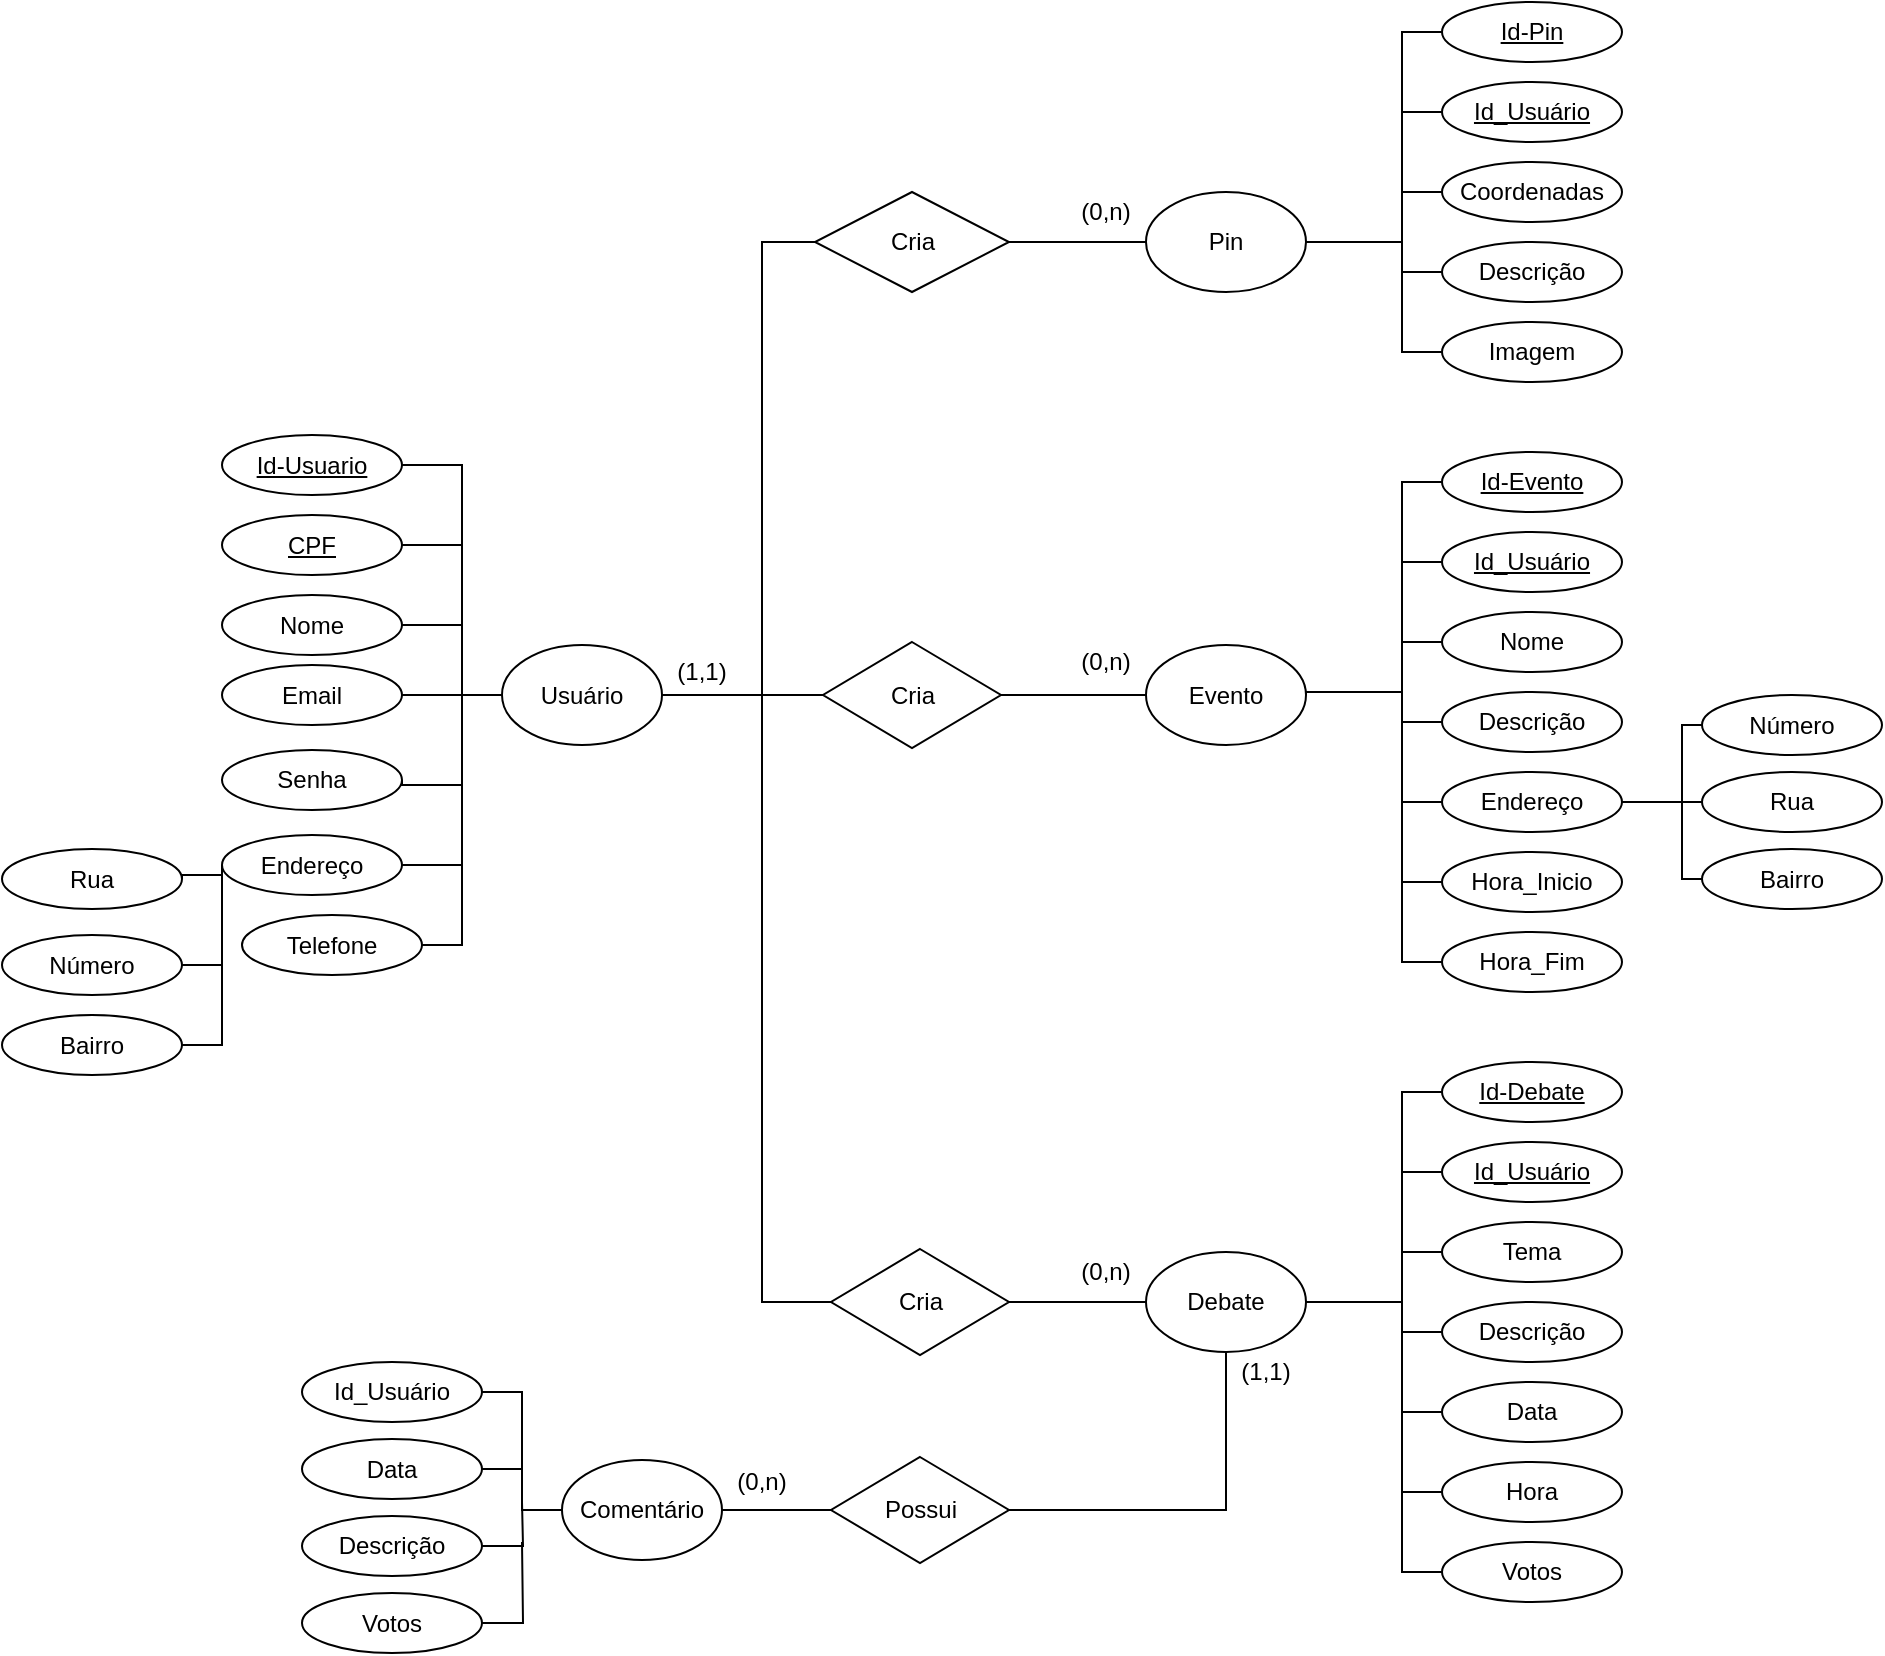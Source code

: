 <mxfile version="12.1.1" type="google" pages="1"><diagram name="Page-1" id="efa7a0a1-bf9b-a30e-e6df-94a7791c09e9"><mxGraphModel dx="1408" dy="780" grid="1" gridSize="10" guides="1" tooltips="1" connect="1" arrows="1" fold="1" page="1" pageScale="1" pageWidth="826" pageHeight="1169" background="#ffffff" math="0" shadow="0"><root><mxCell id="0"/><mxCell id="1" parent="0"/><mxCell id="whHp32CeQwCpdevW02Op-127" value="" style="edgeStyle=orthogonalEdgeStyle;rounded=0;orthogonalLoop=1;jettySize=auto;html=1;endArrow=none;endFill=0;entryX=0;entryY=0.5;entryDx=0;entryDy=0;exitX=1;exitY=0.5;exitDx=0;exitDy=0;" parent="1" source="koEmeJSw31U907gcCcOa-1" target="fBrzw_Mtj6y-ijg_mmtU-2" edge="1"><mxGeometry relative="1" as="geometry"><mxPoint x="192.5" y="316" as="sourcePoint"/><mxPoint x="247.5" y="316" as="targetPoint"/><Array as="points"><mxPoint x="240" y="261.5"/><mxPoint x="240" y="376.5"/></Array></mxGeometry></mxCell><mxCell id="fBrzw_Mtj6y-ijg_mmtU-2" value="Usuário" style="ellipse;whiteSpace=wrap;html=1;" parent="1" vertex="1"><mxGeometry x="260" y="351.5" width="80" height="50" as="geometry"/></mxCell><mxCell id="koEmeJSw31U907gcCcOa-1" value="&lt;u&gt;Id-Usuario&lt;/u&gt;" style="ellipse;whiteSpace=wrap;html=1;" vertex="1" parent="1"><mxGeometry x="120" y="246.5" width="90" height="30" as="geometry"/></mxCell><mxCell id="koEmeJSw31U907gcCcOa-2" value="&lt;u&gt;CPF&lt;/u&gt;" style="ellipse;whiteSpace=wrap;html=1;" vertex="1" parent="1"><mxGeometry x="120" y="286.5" width="90" height="30" as="geometry"/></mxCell><mxCell id="koEmeJSw31U907gcCcOa-3" value="Nome" style="ellipse;whiteSpace=wrap;html=1;" vertex="1" parent="1"><mxGeometry x="120" y="326.5" width="90" height="30" as="geometry"/></mxCell><mxCell id="koEmeJSw31U907gcCcOa-4" value="Email" style="ellipse;whiteSpace=wrap;html=1;" vertex="1" parent="1"><mxGeometry x="120" y="361.5" width="90" height="30" as="geometry"/></mxCell><mxCell id="koEmeJSw31U907gcCcOa-5" value="Senha" style="ellipse;whiteSpace=wrap;html=1;" vertex="1" parent="1"><mxGeometry x="120" y="404" width="90" height="30" as="geometry"/></mxCell><mxCell id="koEmeJSw31U907gcCcOa-6" value="Rua" style="ellipse;whiteSpace=wrap;html=1;" vertex="1" parent="1"><mxGeometry x="10" y="453.5" width="90" height="30" as="geometry"/></mxCell><mxCell id="koEmeJSw31U907gcCcOa-7" value="Endereço" style="ellipse;whiteSpace=wrap;html=1;" vertex="1" parent="1"><mxGeometry x="120" y="446.5" width="90" height="30" as="geometry"/></mxCell><mxCell id="koEmeJSw31U907gcCcOa-8" value="Número" style="ellipse;whiteSpace=wrap;html=1;" vertex="1" parent="1"><mxGeometry x="10" y="496.5" width="90" height="30" as="geometry"/></mxCell><mxCell id="koEmeJSw31U907gcCcOa-9" value="Bairro" style="ellipse;whiteSpace=wrap;html=1;" vertex="1" parent="1"><mxGeometry x="10" y="536.5" width="90" height="30" as="geometry"/></mxCell><mxCell id="koEmeJSw31U907gcCcOa-10" value="" style="edgeStyle=orthogonalEdgeStyle;rounded=0;orthogonalLoop=1;jettySize=auto;html=1;endArrow=none;endFill=0;entryX=0;entryY=0.5;entryDx=0;entryDy=0;exitX=1;exitY=0.5;exitDx=0;exitDy=0;" edge="1" parent="1" source="koEmeJSw31U907gcCcOa-8" target="koEmeJSw31U907gcCcOa-7"><mxGeometry relative="1" as="geometry"><mxPoint x="220" y="636.5" as="sourcePoint"/><mxPoint x="258" y="728.5" as="targetPoint"/><Array as="points"><mxPoint x="120" y="512"/></Array></mxGeometry></mxCell><mxCell id="koEmeJSw31U907gcCcOa-11" value="" style="edgeStyle=orthogonalEdgeStyle;rounded=0;orthogonalLoop=1;jettySize=auto;html=1;endArrow=none;endFill=0;entryX=0;entryY=0.5;entryDx=0;entryDy=0;exitX=1;exitY=0.5;exitDx=0;exitDy=0;" edge="1" parent="1" source="koEmeJSw31U907gcCcOa-5" target="fBrzw_Mtj6y-ijg_mmtU-2"><mxGeometry relative="1" as="geometry"><mxPoint x="220" y="551.5" as="sourcePoint"/><mxPoint x="258" y="643.5" as="targetPoint"/><Array as="points"><mxPoint x="240" y="421.5"/><mxPoint x="240" y="376.5"/></Array></mxGeometry></mxCell><mxCell id="koEmeJSw31U907gcCcOa-12" value="" style="edgeStyle=orthogonalEdgeStyle;rounded=0;orthogonalLoop=1;jettySize=auto;html=1;endArrow=none;endFill=0;entryX=0;entryY=0.5;entryDx=0;entryDy=0;exitX=1;exitY=0.5;exitDx=0;exitDy=0;" edge="1" parent="1" source="koEmeJSw31U907gcCcOa-7" target="fBrzw_Mtj6y-ijg_mmtU-2"><mxGeometry relative="1" as="geometry"><mxPoint x="230" y="461.5" as="sourcePoint"/><mxPoint x="268" y="553.5" as="targetPoint"/><Array as="points"><mxPoint x="240" y="461.5"/><mxPoint x="240" y="376.5"/></Array></mxGeometry></mxCell><mxCell id="koEmeJSw31U907gcCcOa-13" value="" style="edgeStyle=orthogonalEdgeStyle;rounded=0;orthogonalLoop=1;jettySize=auto;html=1;endArrow=none;endFill=0;entryX=0;entryY=0.5;entryDx=0;entryDy=0;exitX=1;exitY=0.5;exitDx=0;exitDy=0;" edge="1" parent="1" source="koEmeJSw31U907gcCcOa-3" target="fBrzw_Mtj6y-ijg_mmtU-2"><mxGeometry relative="1" as="geometry"><mxPoint x="280" y="536.5" as="sourcePoint"/><mxPoint x="318" y="628.5" as="targetPoint"/><Array as="points"><mxPoint x="240" y="341.5"/><mxPoint x="240" y="376.5"/></Array></mxGeometry></mxCell><mxCell id="koEmeJSw31U907gcCcOa-14" value="" style="edgeStyle=orthogonalEdgeStyle;rounded=0;orthogonalLoop=1;jettySize=auto;html=1;endArrow=none;endFill=0;exitX=1;exitY=0.5;exitDx=0;exitDy=0;entryX=0;entryY=0.5;entryDx=0;entryDy=0;" edge="1" parent="1" source="koEmeJSw31U907gcCcOa-2" target="fBrzw_Mtj6y-ijg_mmtU-2"><mxGeometry relative="1" as="geometry"><mxPoint x="211" y="520.5" as="sourcePoint"/><mxPoint x="340" y="301.5" as="targetPoint"/><Array as="points"><mxPoint x="240" y="301.5"/><mxPoint x="240" y="376.5"/></Array></mxGeometry></mxCell><mxCell id="koEmeJSw31U907gcCcOa-15" value="" style="edgeStyle=orthogonalEdgeStyle;rounded=0;orthogonalLoop=1;jettySize=auto;html=1;endArrow=none;endFill=0;entryX=0;entryY=0.5;entryDx=0;entryDy=0;exitX=1;exitY=0.5;exitDx=0;exitDy=0;" edge="1" parent="1" source="koEmeJSw31U907gcCcOa-4" target="fBrzw_Mtj6y-ijg_mmtU-2"><mxGeometry relative="1" as="geometry"><mxPoint x="280" y="666.5" as="sourcePoint"/><mxPoint x="318" y="758.5" as="targetPoint"/></mxGeometry></mxCell><mxCell id="koEmeJSw31U907gcCcOa-16" value="" style="edgeStyle=orthogonalEdgeStyle;rounded=0;orthogonalLoop=1;jettySize=auto;html=1;endArrow=none;endFill=0;exitX=0;exitY=0.5;exitDx=0;exitDy=0;entryX=1;entryY=0.5;entryDx=0;entryDy=0;" edge="1" parent="1" source="fBrzw_Mtj6y-ijg_mmtU-2" target="koEmeJSw31U907gcCcOa-20"><mxGeometry relative="1" as="geometry"><mxPoint x="271" y="516.5" as="sourcePoint"/><mxPoint x="330" y="536.5" as="targetPoint"/><Array as="points"><mxPoint x="240" y="376.5"/><mxPoint x="240" y="501.5"/></Array></mxGeometry></mxCell><mxCell id="koEmeJSw31U907gcCcOa-17" value="" style="edgeStyle=orthogonalEdgeStyle;rounded=0;orthogonalLoop=1;jettySize=auto;html=1;endArrow=none;endFill=0;entryX=1;entryY=0.5;entryDx=0;entryDy=0;exitX=0;exitY=0.5;exitDx=0;exitDy=0;" edge="1" parent="1" source="koEmeJSw31U907gcCcOa-7" target="koEmeJSw31U907gcCcOa-9"><mxGeometry relative="1" as="geometry"><mxPoint x="330" y="656.5" as="sourcePoint"/><mxPoint x="368" y="748.5" as="targetPoint"/><Array as="points"><mxPoint x="120" y="551.5"/></Array></mxGeometry></mxCell><mxCell id="koEmeJSw31U907gcCcOa-19" value="" style="edgeStyle=orthogonalEdgeStyle;rounded=0;orthogonalLoop=1;jettySize=auto;html=1;endArrow=none;endFill=0;entryX=1;entryY=0.5;entryDx=0;entryDy=0;" edge="1" parent="1" target="koEmeJSw31U907gcCcOa-6"><mxGeometry relative="1" as="geometry"><mxPoint x="120" y="466.5" as="sourcePoint"/><mxPoint x="210" y="623.5" as="targetPoint"/></mxGeometry></mxCell><mxCell id="koEmeJSw31U907gcCcOa-20" value="Telefone" style="ellipse;whiteSpace=wrap;html=1;" vertex="1" parent="1"><mxGeometry x="130" y="486.5" width="90" height="30" as="geometry"/></mxCell><mxCell id="koEmeJSw31U907gcCcOa-22" value="Cria" style="rhombus;whiteSpace=wrap;html=1;" vertex="1" parent="1"><mxGeometry x="416.5" y="125" width="97" height="50" as="geometry"/></mxCell><mxCell id="koEmeJSw31U907gcCcOa-23" value="" style="edgeStyle=orthogonalEdgeStyle;rounded=0;orthogonalLoop=1;jettySize=auto;html=1;endArrow=none;endFill=0;entryX=0;entryY=0.5;entryDx=0;entryDy=0;exitX=1;exitY=0.5;exitDx=0;exitDy=0;" edge="1" parent="1" source="fBrzw_Mtj6y-ijg_mmtU-2" target="koEmeJSw31U907gcCcOa-22"><mxGeometry relative="1" as="geometry"><mxPoint x="280" y="285" as="sourcePoint"/><mxPoint x="318" y="377" as="targetPoint"/><Array as="points"><mxPoint x="390" y="377"/><mxPoint x="390" y="150"/></Array></mxGeometry></mxCell><mxCell id="koEmeJSw31U907gcCcOa-24" value="" style="edgeStyle=orthogonalEdgeStyle;rounded=0;orthogonalLoop=1;jettySize=auto;html=1;endArrow=none;endFill=0;exitX=1;exitY=0.5;exitDx=0;exitDy=0;entryX=1;entryY=0.5;entryDx=0;entryDy=0;" edge="1" parent="1" source="koEmeJSw31U907gcCcOa-22" target="koEmeJSw31U907gcCcOa-28"><mxGeometry relative="1" as="geometry"><mxPoint x="544" y="150" as="sourcePoint"/><mxPoint x="580" y="155" as="targetPoint"/></mxGeometry></mxCell><mxCell id="koEmeJSw31U907gcCcOa-26" value="" style="edgeStyle=orthogonalEdgeStyle;rounded=0;orthogonalLoop=1;jettySize=auto;html=1;endArrow=none;endFill=0;entryX=0;entryY=0.5;entryDx=0;entryDy=0;exitX=1;exitY=0.5;exitDx=0;exitDy=0;" edge="1" parent="1" source="koEmeJSw31U907gcCcOa-29" target="koEmeJSw31U907gcCcOa-28"><mxGeometry relative="1" as="geometry"><mxPoint x="730" y="44" as="sourcePoint"/><mxPoint x="708" y="136" as="targetPoint"/><Array as="points"><mxPoint x="710" y="45"/><mxPoint x="710" y="150"/></Array></mxGeometry></mxCell><mxCell id="koEmeJSw31U907gcCcOa-41" style="edgeStyle=orthogonalEdgeStyle;rounded=0;orthogonalLoop=1;jettySize=auto;html=1;entryX=1;entryY=0.5;entryDx=0;entryDy=0;endArrow=none;endFill=0;" edge="1" parent="1" source="koEmeJSw31U907gcCcOa-28" target="koEmeJSw31U907gcCcOa-32"><mxGeometry relative="1" as="geometry"><Array as="points"><mxPoint x="710" y="150"/><mxPoint x="710" y="165"/></Array></mxGeometry></mxCell><mxCell id="koEmeJSw31U907gcCcOa-42" style="edgeStyle=orthogonalEdgeStyle;rounded=0;orthogonalLoop=1;jettySize=auto;html=1;entryX=1;entryY=0.5;entryDx=0;entryDy=0;endArrow=none;endFill=0;" edge="1" parent="1" source="koEmeJSw31U907gcCcOa-28" target="koEmeJSw31U907gcCcOa-33"><mxGeometry relative="1" as="geometry"><Array as="points"><mxPoint x="710" y="150"/><mxPoint x="710" y="205"/></Array></mxGeometry></mxCell><mxCell id="koEmeJSw31U907gcCcOa-43" style="edgeStyle=orthogonalEdgeStyle;rounded=0;orthogonalLoop=1;jettySize=auto;html=1;entryX=1;entryY=0.5;entryDx=0;entryDy=0;endArrow=none;endFill=0;" edge="1" parent="1" source="koEmeJSw31U907gcCcOa-28" target="koEmeJSw31U907gcCcOa-31"><mxGeometry relative="1" as="geometry"><Array as="points"><mxPoint x="710" y="150"/><mxPoint x="710" y="125"/></Array></mxGeometry></mxCell><mxCell id="koEmeJSw31U907gcCcOa-44" style="edgeStyle=orthogonalEdgeStyle;rounded=0;orthogonalLoop=1;jettySize=auto;html=1;entryX=1;entryY=0.5;entryDx=0;entryDy=0;endArrow=none;endFill=0;" edge="1" parent="1" source="koEmeJSw31U907gcCcOa-28" target="koEmeJSw31U907gcCcOa-30"><mxGeometry relative="1" as="geometry"><Array as="points"><mxPoint x="710" y="150"/><mxPoint x="710" y="85"/></Array></mxGeometry></mxCell><mxCell id="koEmeJSw31U907gcCcOa-28" value="Pin" style="ellipse;whiteSpace=wrap;html=1;direction=west;" vertex="1" parent="1"><mxGeometry x="582" y="125" width="80" height="50" as="geometry"/></mxCell><mxCell id="koEmeJSw31U907gcCcOa-29" value="&lt;u&gt;Id-Pin&lt;/u&gt;" style="ellipse;whiteSpace=wrap;html=1;direction=west;" vertex="1" parent="1"><mxGeometry x="730" y="30" width="90" height="30" as="geometry"/></mxCell><mxCell id="koEmeJSw31U907gcCcOa-30" value="&lt;u&gt;Id_Usuário&lt;/u&gt;" style="ellipse;whiteSpace=wrap;html=1;direction=west;" vertex="1" parent="1"><mxGeometry x="730" y="70" width="90" height="30" as="geometry"/></mxCell><mxCell id="koEmeJSw31U907gcCcOa-31" value="Coordenadas" style="ellipse;whiteSpace=wrap;html=1;direction=west;" vertex="1" parent="1"><mxGeometry x="730" y="110" width="90" height="30" as="geometry"/></mxCell><mxCell id="koEmeJSw31U907gcCcOa-32" value="Descrição" style="ellipse;whiteSpace=wrap;html=1;direction=west;" vertex="1" parent="1"><mxGeometry x="730" y="150" width="90" height="30" as="geometry"/></mxCell><mxCell id="koEmeJSw31U907gcCcOa-33" value="Imagem" style="ellipse;whiteSpace=wrap;html=1;direction=west;" vertex="1" parent="1"><mxGeometry x="730" y="190" width="90" height="30" as="geometry"/></mxCell><mxCell id="koEmeJSw31U907gcCcOa-112" style="edgeStyle=orthogonalEdgeStyle;rounded=0;orthogonalLoop=1;jettySize=auto;html=1;exitX=0;exitY=0.5;exitDx=0;exitDy=0;endArrow=none;endFill=0;" edge="1" parent="1" source="koEmeJSw31U907gcCcOa-45"><mxGeometry relative="1" as="geometry"><mxPoint x="390" y="377" as="targetPoint"/></mxGeometry></mxCell><mxCell id="koEmeJSw31U907gcCcOa-45" value="Cria" style="rhombus;whiteSpace=wrap;html=1;" vertex="1" parent="1"><mxGeometry x="420.5" y="350" width="89" height="53" as="geometry"/></mxCell><mxCell id="koEmeJSw31U907gcCcOa-47" value="(1,1)" style="text;html=1;strokeColor=none;fillColor=none;align=center;verticalAlign=middle;whiteSpace=wrap;rounded=0;" vertex="1" parent="1"><mxGeometry x="340" y="355" width="40" height="20" as="geometry"/></mxCell><mxCell id="koEmeJSw31U907gcCcOa-48" value="(0,n)" style="text;html=1;strokeColor=none;fillColor=none;align=center;verticalAlign=middle;whiteSpace=wrap;rounded=0;" vertex="1" parent="1"><mxGeometry x="542" y="125" width="40" height="20" as="geometry"/></mxCell><mxCell id="koEmeJSw31U907gcCcOa-50" value="" style="edgeStyle=orthogonalEdgeStyle;rounded=0;orthogonalLoop=1;jettySize=auto;html=1;endArrow=none;endFill=0;entryX=0;entryY=0.5;entryDx=0;entryDy=0;exitX=1;exitY=0.5;exitDx=0;exitDy=0;" edge="1" parent="1" source="koEmeJSw31U907gcCcOa-56" target="koEmeJSw31U907gcCcOa-55"><mxGeometry relative="1" as="geometry"><mxPoint x="730" y="269" as="sourcePoint"/><mxPoint x="708" y="361" as="targetPoint"/><Array as="points"><mxPoint x="710" y="270"/><mxPoint x="710" y="375"/></Array></mxGeometry></mxCell><mxCell id="koEmeJSw31U907gcCcOa-51" style="edgeStyle=orthogonalEdgeStyle;rounded=0;orthogonalLoop=1;jettySize=auto;html=1;entryX=1;entryY=0.5;entryDx=0;entryDy=0;endArrow=none;endFill=0;" edge="1" parent="1" source="koEmeJSw31U907gcCcOa-55" target="koEmeJSw31U907gcCcOa-59"><mxGeometry relative="1" as="geometry"><Array as="points"><mxPoint x="710" y="375"/><mxPoint x="710" y="390"/></Array></mxGeometry></mxCell><mxCell id="koEmeJSw31U907gcCcOa-52" style="edgeStyle=orthogonalEdgeStyle;rounded=0;orthogonalLoop=1;jettySize=auto;html=1;entryX=1;entryY=0.5;entryDx=0;entryDy=0;endArrow=none;endFill=0;" edge="1" parent="1" source="koEmeJSw31U907gcCcOa-55" target="koEmeJSw31U907gcCcOa-60"><mxGeometry relative="1" as="geometry"><Array as="points"><mxPoint x="710" y="375"/><mxPoint x="710" y="430"/></Array></mxGeometry></mxCell><mxCell id="koEmeJSw31U907gcCcOa-53" style="edgeStyle=orthogonalEdgeStyle;rounded=0;orthogonalLoop=1;jettySize=auto;html=1;entryX=1;entryY=0.5;entryDx=0;entryDy=0;endArrow=none;endFill=0;" edge="1" parent="1" source="koEmeJSw31U907gcCcOa-55" target="koEmeJSw31U907gcCcOa-58"><mxGeometry relative="1" as="geometry"><Array as="points"><mxPoint x="710" y="375"/><mxPoint x="710" y="350"/></Array></mxGeometry></mxCell><mxCell id="koEmeJSw31U907gcCcOa-54" style="edgeStyle=orthogonalEdgeStyle;rounded=0;orthogonalLoop=1;jettySize=auto;html=1;entryX=1;entryY=0.5;entryDx=0;entryDy=0;endArrow=none;endFill=0;" edge="1" parent="1" source="koEmeJSw31U907gcCcOa-55" target="koEmeJSw31U907gcCcOa-57"><mxGeometry relative="1" as="geometry"><Array as="points"><mxPoint x="710" y="375"/><mxPoint x="710" y="310"/></Array></mxGeometry></mxCell><mxCell id="koEmeJSw31U907gcCcOa-62" style="edgeStyle=orthogonalEdgeStyle;rounded=0;orthogonalLoop=1;jettySize=auto;html=1;entryX=1;entryY=0.5;entryDx=0;entryDy=0;endArrow=none;endFill=0;" edge="1" parent="1" source="koEmeJSw31U907gcCcOa-55" target="koEmeJSw31U907gcCcOa-45"><mxGeometry relative="1" as="geometry"/></mxCell><mxCell id="koEmeJSw31U907gcCcOa-55" value="Evento" style="ellipse;whiteSpace=wrap;html=1;direction=west;" vertex="1" parent="1"><mxGeometry x="582" y="351.5" width="80" height="50" as="geometry"/></mxCell><mxCell id="koEmeJSw31U907gcCcOa-56" value="&lt;u&gt;Id-Evento&lt;/u&gt;" style="ellipse;whiteSpace=wrap;html=1;direction=west;" vertex="1" parent="1"><mxGeometry x="730" y="255" width="90" height="30" as="geometry"/></mxCell><mxCell id="koEmeJSw31U907gcCcOa-57" value="&lt;u&gt;Id_Usuário&lt;/u&gt;" style="ellipse;whiteSpace=wrap;html=1;direction=west;" vertex="1" parent="1"><mxGeometry x="730" y="295" width="90" height="30" as="geometry"/></mxCell><mxCell id="koEmeJSw31U907gcCcOa-58" value="Nome" style="ellipse;whiteSpace=wrap;html=1;direction=west;" vertex="1" parent="1"><mxGeometry x="730" y="335" width="90" height="30" as="geometry"/></mxCell><mxCell id="koEmeJSw31U907gcCcOa-59" value="Descrição" style="ellipse;whiteSpace=wrap;html=1;direction=west;" vertex="1" parent="1"><mxGeometry x="730" y="375" width="90" height="30" as="geometry"/></mxCell><mxCell id="koEmeJSw31U907gcCcOa-60" value="Endereço" style="ellipse;whiteSpace=wrap;html=1;direction=west;" vertex="1" parent="1"><mxGeometry x="730" y="415" width="90" height="30" as="geometry"/></mxCell><mxCell id="koEmeJSw31U907gcCcOa-61" value="(0,n)" style="text;html=1;strokeColor=none;fillColor=none;align=center;verticalAlign=middle;whiteSpace=wrap;rounded=0;" vertex="1" parent="1"><mxGeometry x="542" y="350" width="40" height="20" as="geometry"/></mxCell><mxCell id="koEmeJSw31U907gcCcOa-73" style="edgeStyle=orthogonalEdgeStyle;rounded=0;orthogonalLoop=1;jettySize=auto;html=1;entryX=0;entryY=0.5;entryDx=0;entryDy=0;endArrow=none;endFill=0;" edge="1" parent="1" source="koEmeJSw31U907gcCcOa-67" target="koEmeJSw31U907gcCcOa-60"><mxGeometry relative="1" as="geometry"><Array as="points"><mxPoint x="890" y="430"/><mxPoint x="890" y="430"/></Array></mxGeometry></mxCell><mxCell id="koEmeJSw31U907gcCcOa-67" value="Rua" style="ellipse;whiteSpace=wrap;html=1;direction=west;" vertex="1" parent="1"><mxGeometry x="860" y="415" width="90" height="30" as="geometry"/></mxCell><mxCell id="koEmeJSw31U907gcCcOa-75" style="edgeStyle=orthogonalEdgeStyle;rounded=0;orthogonalLoop=1;jettySize=auto;html=1;entryX=0;entryY=0.5;entryDx=0;entryDy=0;endArrow=none;endFill=0;" edge="1" parent="1" source="koEmeJSw31U907gcCcOa-68" target="koEmeJSw31U907gcCcOa-60"><mxGeometry relative="1" as="geometry"><Array as="points"><mxPoint x="850" y="469"/><mxPoint x="850" y="430"/></Array></mxGeometry></mxCell><mxCell id="koEmeJSw31U907gcCcOa-68" value="Bairro" style="ellipse;whiteSpace=wrap;html=1;direction=west;" vertex="1" parent="1"><mxGeometry x="860" y="453.5" width="90" height="30" as="geometry"/></mxCell><mxCell id="koEmeJSw31U907gcCcOa-72" style="edgeStyle=orthogonalEdgeStyle;rounded=0;orthogonalLoop=1;jettySize=auto;html=1;exitX=1;exitY=0.5;exitDx=0;exitDy=0;endArrow=none;endFill=0;entryX=0;entryY=0.5;entryDx=0;entryDy=0;" edge="1" parent="1" source="koEmeJSw31U907gcCcOa-69" target="koEmeJSw31U907gcCcOa-60"><mxGeometry relative="1" as="geometry"><mxPoint x="980" y="405" as="targetPoint"/><Array as="points"><mxPoint x="850" y="392"/><mxPoint x="850" y="430"/></Array></mxGeometry></mxCell><mxCell id="koEmeJSw31U907gcCcOa-69" value="Número" style="ellipse;whiteSpace=wrap;html=1;direction=west;" vertex="1" parent="1"><mxGeometry x="860" y="376.5" width="90" height="30" as="geometry"/></mxCell><mxCell id="koEmeJSw31U907gcCcOa-79" style="edgeStyle=orthogonalEdgeStyle;rounded=0;orthogonalLoop=1;jettySize=auto;html=1;endArrow=none;endFill=0;" edge="1" parent="1" source="koEmeJSw31U907gcCcOa-76"><mxGeometry relative="1" as="geometry"><mxPoint x="710" y="430" as="targetPoint"/></mxGeometry></mxCell><mxCell id="koEmeJSw31U907gcCcOa-76" value="Hora_Inicio" style="ellipse;whiteSpace=wrap;html=1;direction=west;" vertex="1" parent="1"><mxGeometry x="730" y="455" width="90" height="30" as="geometry"/></mxCell><mxCell id="koEmeJSw31U907gcCcOa-80" style="edgeStyle=orthogonalEdgeStyle;rounded=0;orthogonalLoop=1;jettySize=auto;html=1;endArrow=none;endFill=0;" edge="1" parent="1" source="koEmeJSw31U907gcCcOa-77"><mxGeometry relative="1" as="geometry"><mxPoint x="710" y="470" as="targetPoint"/></mxGeometry></mxCell><mxCell id="koEmeJSw31U907gcCcOa-77" value="Hora_Fim" style="ellipse;whiteSpace=wrap;html=1;direction=west;" vertex="1" parent="1"><mxGeometry x="730" y="495" width="90" height="30" as="geometry"/></mxCell><mxCell id="koEmeJSw31U907gcCcOa-106" style="edgeStyle=orthogonalEdgeStyle;rounded=0;orthogonalLoop=1;jettySize=auto;html=1;endArrow=none;endFill=0;" edge="1" parent="1" source="koEmeJSw31U907gcCcOa-81"><mxGeometry relative="1" as="geometry"><mxPoint x="390" y="370" as="targetPoint"/><Array as="points"><mxPoint x="390" y="680"/></Array></mxGeometry></mxCell><mxCell id="koEmeJSw31U907gcCcOa-81" value="Cria" style="rhombus;whiteSpace=wrap;html=1;" vertex="1" parent="1"><mxGeometry x="424.5" y="653.5" width="89" height="53" as="geometry"/></mxCell><mxCell id="koEmeJSw31U907gcCcOa-82" value="" style="edgeStyle=orthogonalEdgeStyle;rounded=0;orthogonalLoop=1;jettySize=auto;html=1;endArrow=none;endFill=0;entryX=0;entryY=0.5;entryDx=0;entryDy=0;exitX=1;exitY=0.5;exitDx=0;exitDy=0;" edge="1" parent="1" source="koEmeJSw31U907gcCcOa-89" target="koEmeJSw31U907gcCcOa-88"><mxGeometry relative="1" as="geometry"><mxPoint x="730" y="574" as="sourcePoint"/><mxPoint x="708" y="666" as="targetPoint"/><Array as="points"><mxPoint x="710" y="575"/><mxPoint x="710" y="680"/></Array></mxGeometry></mxCell><mxCell id="koEmeJSw31U907gcCcOa-83" style="edgeStyle=orthogonalEdgeStyle;rounded=0;orthogonalLoop=1;jettySize=auto;html=1;entryX=1;entryY=0.5;entryDx=0;entryDy=0;endArrow=none;endFill=0;" edge="1" parent="1" source="koEmeJSw31U907gcCcOa-88" target="koEmeJSw31U907gcCcOa-92"><mxGeometry relative="1" as="geometry"><Array as="points"><mxPoint x="710" y="680"/><mxPoint x="710" y="695"/></Array></mxGeometry></mxCell><mxCell id="koEmeJSw31U907gcCcOa-85" style="edgeStyle=orthogonalEdgeStyle;rounded=0;orthogonalLoop=1;jettySize=auto;html=1;entryX=1;entryY=0.5;entryDx=0;entryDy=0;endArrow=none;endFill=0;" edge="1" parent="1" source="koEmeJSw31U907gcCcOa-88" target="koEmeJSw31U907gcCcOa-91"><mxGeometry relative="1" as="geometry"><Array as="points"><mxPoint x="710" y="680"/><mxPoint x="710" y="655"/></Array></mxGeometry></mxCell><mxCell id="koEmeJSw31U907gcCcOa-86" style="edgeStyle=orthogonalEdgeStyle;rounded=0;orthogonalLoop=1;jettySize=auto;html=1;entryX=1;entryY=0.5;entryDx=0;entryDy=0;endArrow=none;endFill=0;" edge="1" parent="1" source="koEmeJSw31U907gcCcOa-88" target="koEmeJSw31U907gcCcOa-90"><mxGeometry relative="1" as="geometry"><Array as="points"><mxPoint x="710" y="680"/><mxPoint x="710" y="615"/></Array></mxGeometry></mxCell><mxCell id="koEmeJSw31U907gcCcOa-87" style="edgeStyle=orthogonalEdgeStyle;rounded=0;orthogonalLoop=1;jettySize=auto;html=1;entryX=1;entryY=0.5;entryDx=0;entryDy=0;endArrow=none;endFill=0;" edge="1" parent="1" source="koEmeJSw31U907gcCcOa-88" target="koEmeJSw31U907gcCcOa-81"><mxGeometry relative="1" as="geometry"/></mxCell><mxCell id="koEmeJSw31U907gcCcOa-88" value="Debate" style="ellipse;whiteSpace=wrap;html=1;direction=west;" vertex="1" parent="1"><mxGeometry x="582" y="655" width="80" height="50" as="geometry"/></mxCell><mxCell id="koEmeJSw31U907gcCcOa-89" value="&lt;u&gt;Id-Debate&lt;/u&gt;" style="ellipse;whiteSpace=wrap;html=1;direction=west;" vertex="1" parent="1"><mxGeometry x="730" y="560" width="90" height="30" as="geometry"/></mxCell><mxCell id="koEmeJSw31U907gcCcOa-90" value="&lt;u&gt;Id_Usuário&lt;/u&gt;" style="ellipse;whiteSpace=wrap;html=1;direction=west;" vertex="1" parent="1"><mxGeometry x="730" y="600" width="90" height="30" as="geometry"/></mxCell><mxCell id="koEmeJSw31U907gcCcOa-91" value="Tema" style="ellipse;whiteSpace=wrap;html=1;direction=west;" vertex="1" parent="1"><mxGeometry x="730" y="640" width="90" height="30" as="geometry"/></mxCell><mxCell id="koEmeJSw31U907gcCcOa-92" value="Descrição" style="ellipse;whiteSpace=wrap;html=1;direction=west;" vertex="1" parent="1"><mxGeometry x="730" y="680" width="90" height="30" as="geometry"/></mxCell><mxCell id="koEmeJSw31U907gcCcOa-94" value="(0,n)" style="text;html=1;strokeColor=none;fillColor=none;align=center;verticalAlign=middle;whiteSpace=wrap;rounded=0;" vertex="1" parent="1"><mxGeometry x="542" y="655" width="40" height="20" as="geometry"/></mxCell><mxCell id="koEmeJSw31U907gcCcOa-120" style="edgeStyle=orthogonalEdgeStyle;rounded=0;orthogonalLoop=1;jettySize=auto;html=1;endArrow=none;endFill=0;" edge="1" parent="1" source="koEmeJSw31U907gcCcOa-96"><mxGeometry relative="1" as="geometry"><mxPoint x="270" y="780" as="targetPoint"/></mxGeometry></mxCell><mxCell id="koEmeJSw31U907gcCcOa-96" value="Data" style="ellipse;whiteSpace=wrap;html=1;direction=west;" vertex="1" parent="1"><mxGeometry x="160" y="748.5" width="90" height="30" as="geometry"/></mxCell><mxCell id="koEmeJSw31U907gcCcOa-121" style="edgeStyle=orthogonalEdgeStyle;rounded=0;orthogonalLoop=1;jettySize=auto;html=1;endArrow=none;endFill=0;" edge="1" parent="1" source="koEmeJSw31U907gcCcOa-98"><mxGeometry relative="1" as="geometry"><mxPoint x="270" y="780" as="targetPoint"/></mxGeometry></mxCell><mxCell id="koEmeJSw31U907gcCcOa-98" value="Descrição" style="ellipse;whiteSpace=wrap;html=1;direction=west;" vertex="1" parent="1"><mxGeometry x="160" y="787" width="90" height="30" as="geometry"/></mxCell><mxCell id="koEmeJSw31U907gcCcOa-119" style="edgeStyle=orthogonalEdgeStyle;rounded=0;orthogonalLoop=1;jettySize=auto;html=1;entryX=1;entryY=0.5;entryDx=0;entryDy=0;endArrow=none;endFill=0;" edge="1" parent="1" source="koEmeJSw31U907gcCcOa-100" target="koEmeJSw31U907gcCcOa-113"><mxGeometry relative="1" as="geometry"><Array as="points"><mxPoint x="270" y="725"/><mxPoint x="270" y="784"/></Array></mxGeometry></mxCell><mxCell id="koEmeJSw31U907gcCcOa-100" value="Id_Usuário" style="ellipse;whiteSpace=wrap;html=1;direction=west;" vertex="1" parent="1"><mxGeometry x="160" y="710" width="90" height="30" as="geometry"/></mxCell><mxCell id="koEmeJSw31U907gcCcOa-101" style="edgeStyle=orthogonalEdgeStyle;rounded=0;orthogonalLoop=1;jettySize=auto;html=1;endArrow=none;endFill=0;" edge="1" parent="1" source="koEmeJSw31U907gcCcOa-102"><mxGeometry relative="1" as="geometry"><mxPoint x="710" y="695" as="targetPoint"/></mxGeometry></mxCell><mxCell id="koEmeJSw31U907gcCcOa-102" value="Data" style="ellipse;whiteSpace=wrap;html=1;direction=west;" vertex="1" parent="1"><mxGeometry x="730" y="720" width="90" height="30" as="geometry"/></mxCell><mxCell id="koEmeJSw31U907gcCcOa-103" style="edgeStyle=orthogonalEdgeStyle;rounded=0;orthogonalLoop=1;jettySize=auto;html=1;endArrow=none;endFill=0;" edge="1" parent="1" source="koEmeJSw31U907gcCcOa-104"><mxGeometry relative="1" as="geometry"><mxPoint x="710" y="735" as="targetPoint"/></mxGeometry></mxCell><mxCell id="koEmeJSw31U907gcCcOa-104" value="Hora" style="ellipse;whiteSpace=wrap;html=1;direction=west;" vertex="1" parent="1"><mxGeometry x="730" y="760" width="90" height="30" as="geometry"/></mxCell><mxCell id="koEmeJSw31U907gcCcOa-108" style="edgeStyle=orthogonalEdgeStyle;rounded=0;orthogonalLoop=1;jettySize=auto;html=1;endArrow=none;endFill=0;" edge="1" parent="1" source="koEmeJSw31U907gcCcOa-107"><mxGeometry relative="1" as="geometry"><mxPoint x="710" y="770" as="targetPoint"/></mxGeometry></mxCell><mxCell id="koEmeJSw31U907gcCcOa-107" value="Votos" style="ellipse;whiteSpace=wrap;html=1;direction=west;" vertex="1" parent="1"><mxGeometry x="730" y="800" width="90" height="30" as="geometry"/></mxCell><mxCell id="koEmeJSw31U907gcCcOa-122" style="edgeStyle=orthogonalEdgeStyle;rounded=0;orthogonalLoop=1;jettySize=auto;html=1;endArrow=none;endFill=0;" edge="1" parent="1" source="koEmeJSw31U907gcCcOa-109"><mxGeometry relative="1" as="geometry"><mxPoint x="270" y="800" as="targetPoint"/></mxGeometry></mxCell><mxCell id="koEmeJSw31U907gcCcOa-109" value="Votos" style="ellipse;whiteSpace=wrap;html=1;direction=west;" vertex="1" parent="1"><mxGeometry x="160" y="825.5" width="90" height="30" as="geometry"/></mxCell><mxCell id="koEmeJSw31U907gcCcOa-118" style="edgeStyle=orthogonalEdgeStyle;rounded=0;orthogonalLoop=1;jettySize=auto;html=1;exitX=0;exitY=0.5;exitDx=0;exitDy=0;entryX=0;entryY=0.5;entryDx=0;entryDy=0;endArrow=none;endFill=0;" edge="1" parent="1" source="koEmeJSw31U907gcCcOa-113" target="koEmeJSw31U907gcCcOa-114"><mxGeometry relative="1" as="geometry"/></mxCell><mxCell id="koEmeJSw31U907gcCcOa-113" value="Comentário" style="ellipse;whiteSpace=wrap;html=1;direction=west;" vertex="1" parent="1"><mxGeometry x="290" y="759" width="80" height="50" as="geometry"/></mxCell><mxCell id="koEmeJSw31U907gcCcOa-115" style="edgeStyle=orthogonalEdgeStyle;rounded=0;orthogonalLoop=1;jettySize=auto;html=1;entryX=0.5;entryY=0;entryDx=0;entryDy=0;endArrow=none;endFill=0;" edge="1" parent="1" source="koEmeJSw31U907gcCcOa-114" target="koEmeJSw31U907gcCcOa-88"><mxGeometry relative="1" as="geometry"/></mxCell><mxCell id="koEmeJSw31U907gcCcOa-114" value="Possui" style="rhombus;whiteSpace=wrap;html=1;" vertex="1" parent="1"><mxGeometry x="424.5" y="757.5" width="89" height="53" as="geometry"/></mxCell><mxCell id="koEmeJSw31U907gcCcOa-123" value="(0,n)" style="text;html=1;strokeColor=none;fillColor=none;align=center;verticalAlign=middle;whiteSpace=wrap;rounded=0;" vertex="1" parent="1"><mxGeometry x="370" y="760" width="40" height="20" as="geometry"/></mxCell><mxCell id="koEmeJSw31U907gcCcOa-124" value="(1,1)" style="text;html=1;strokeColor=none;fillColor=none;align=center;verticalAlign=middle;whiteSpace=wrap;rounded=0;" vertex="1" parent="1"><mxGeometry x="622" y="705" width="40" height="20" as="geometry"/></mxCell></root></mxGraphModel></diagram></mxfile>